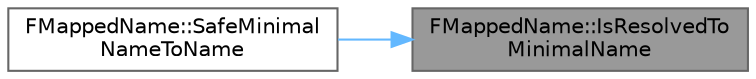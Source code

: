 digraph "FMappedName::IsResolvedToMinimalName"
{
 // INTERACTIVE_SVG=YES
 // LATEX_PDF_SIZE
  bgcolor="transparent";
  edge [fontname=Helvetica,fontsize=10,labelfontname=Helvetica,labelfontsize=10];
  node [fontname=Helvetica,fontsize=10,shape=box,height=0.2,width=0.4];
  rankdir="RL";
  Node1 [id="Node000001",label="FMappedName::IsResolvedTo\lMinimalName",height=0.2,width=0.4,color="gray40", fillcolor="grey60", style="filled", fontcolor="black",tooltip=" "];
  Node1 -> Node2 [id="edge1_Node000001_Node000002",dir="back",color="steelblue1",style="solid",tooltip=" "];
  Node2 [id="Node000002",label="FMappedName::SafeMinimal\lNameToName",height=0.2,width=0.4,color="grey40", fillcolor="white", style="filled",URL="$d7/dfb/classFMappedName.html#a559dddcaea4dbe9d226ab1df1c04fb23",tooltip=" "];
}
